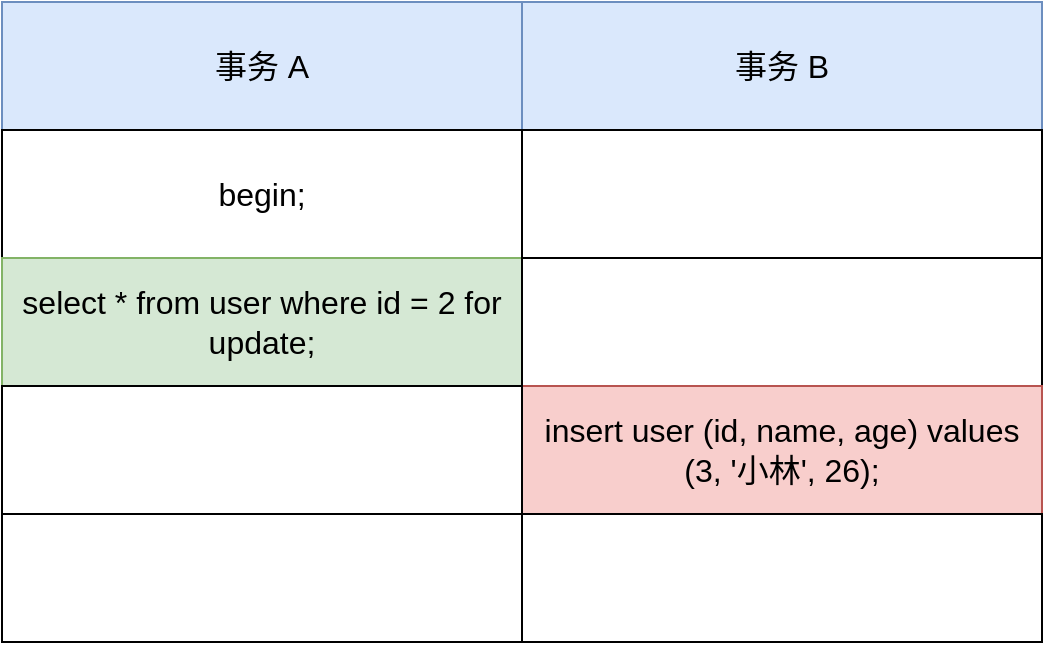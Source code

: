 <mxfile version="20.5.3" type="github">
  <diagram id="ynUCYJEwDXV2ICBMJQwH" name="第 1 页">
    <mxGraphModel dx="1426" dy="743" grid="1" gridSize="10" guides="1" tooltips="1" connect="1" arrows="1" fold="1" page="1" pageScale="1" pageWidth="827" pageHeight="1169" math="0" shadow="0">
      <root>
        <mxCell id="0" />
        <mxCell id="1" parent="0" />
        <mxCell id="hnk9L7wkyQKLnpYL89Tx-17" value="" style="group" vertex="1" connectable="0" parent="1">
          <mxGeometry x="120" y="160" width="520" height="320" as="geometry" />
        </mxCell>
        <mxCell id="hnk9L7wkyQKLnpYL89Tx-2" value="事务 A" style="rounded=0;whiteSpace=wrap;html=1;fillColor=#dae8fc;strokeColor=#6c8ebf;fontSize=16;container=0;" vertex="1" parent="hnk9L7wkyQKLnpYL89Tx-17">
          <mxGeometry width="260" height="64" as="geometry" />
        </mxCell>
        <mxCell id="hnk9L7wkyQKLnpYL89Tx-3" value="事务 B" style="rounded=0;whiteSpace=wrap;html=1;fillColor=#dae8fc;strokeColor=#6c8ebf;fontSize=16;container=0;" vertex="1" parent="hnk9L7wkyQKLnpYL89Tx-17">
          <mxGeometry x="260" width="260" height="64" as="geometry" />
        </mxCell>
        <mxCell id="hnk9L7wkyQKLnpYL89Tx-5" value="&lt;div style=&quot;font-size: 16px;&quot;&gt;begin;&lt;/div&gt;" style="rounded=0;whiteSpace=wrap;html=1;fontSize=16;container=0;" vertex="1" parent="hnk9L7wkyQKLnpYL89Tx-17">
          <mxGeometry y="64" width="260" height="64" as="geometry" />
        </mxCell>
        <mxCell id="hnk9L7wkyQKLnpYL89Tx-6" value="&lt;div style=&quot;font-size: 16px;&quot;&gt;&lt;span style=&quot;background-color: initial; font-size: 16px;&quot;&gt;select * from user where id = 2 for update;&lt;/span&gt;&lt;br style=&quot;font-size: 16px;&quot;&gt;&lt;/div&gt;" style="rounded=0;whiteSpace=wrap;html=1;fillColor=#d5e8d4;strokeColor=#82b366;fontSize=16;container=0;" vertex="1" parent="hnk9L7wkyQKLnpYL89Tx-17">
          <mxGeometry y="128" width="260" height="64" as="geometry" />
        </mxCell>
        <mxCell id="hnk9L7wkyQKLnpYL89Tx-7" value="" style="rounded=0;whiteSpace=wrap;html=1;fontSize=16;container=0;" vertex="1" parent="hnk9L7wkyQKLnpYL89Tx-17">
          <mxGeometry x="260" y="64" width="260" height="64" as="geometry" />
        </mxCell>
        <mxCell id="hnk9L7wkyQKLnpYL89Tx-9" value="" style="rounded=0;whiteSpace=wrap;html=1;fontSize=16;container=0;" vertex="1" parent="hnk9L7wkyQKLnpYL89Tx-17">
          <mxGeometry x="260" y="128" width="260" height="64" as="geometry" />
        </mxCell>
        <mxCell id="hnk9L7wkyQKLnpYL89Tx-11" value="insert user (id, name, age) values (3, &#39;小林&#39;, 26);" style="rounded=0;whiteSpace=wrap;html=1;fillColor=#f8cecc;strokeColor=#b85450;fontSize=16;container=0;" vertex="1" parent="hnk9L7wkyQKLnpYL89Tx-17">
          <mxGeometry x="260" y="192" width="260" height="64" as="geometry" />
        </mxCell>
        <mxCell id="hnk9L7wkyQKLnpYL89Tx-14" value="" style="rounded=0;whiteSpace=wrap;html=1;fontSize=16;container=0;" vertex="1" parent="hnk9L7wkyQKLnpYL89Tx-17">
          <mxGeometry y="192" width="260" height="64" as="geometry" />
        </mxCell>
        <mxCell id="hnk9L7wkyQKLnpYL89Tx-15" value="" style="rounded=0;whiteSpace=wrap;html=1;fontSize=16;container=0;" vertex="1" parent="hnk9L7wkyQKLnpYL89Tx-17">
          <mxGeometry x="260" y="256" width="260" height="64" as="geometry" />
        </mxCell>
        <mxCell id="hnk9L7wkyQKLnpYL89Tx-16" value="" style="rounded=0;whiteSpace=wrap;html=1;fontSize=16;container=0;" vertex="1" parent="hnk9L7wkyQKLnpYL89Tx-17">
          <mxGeometry y="256" width="260" height="64" as="geometry" />
        </mxCell>
      </root>
    </mxGraphModel>
  </diagram>
</mxfile>
